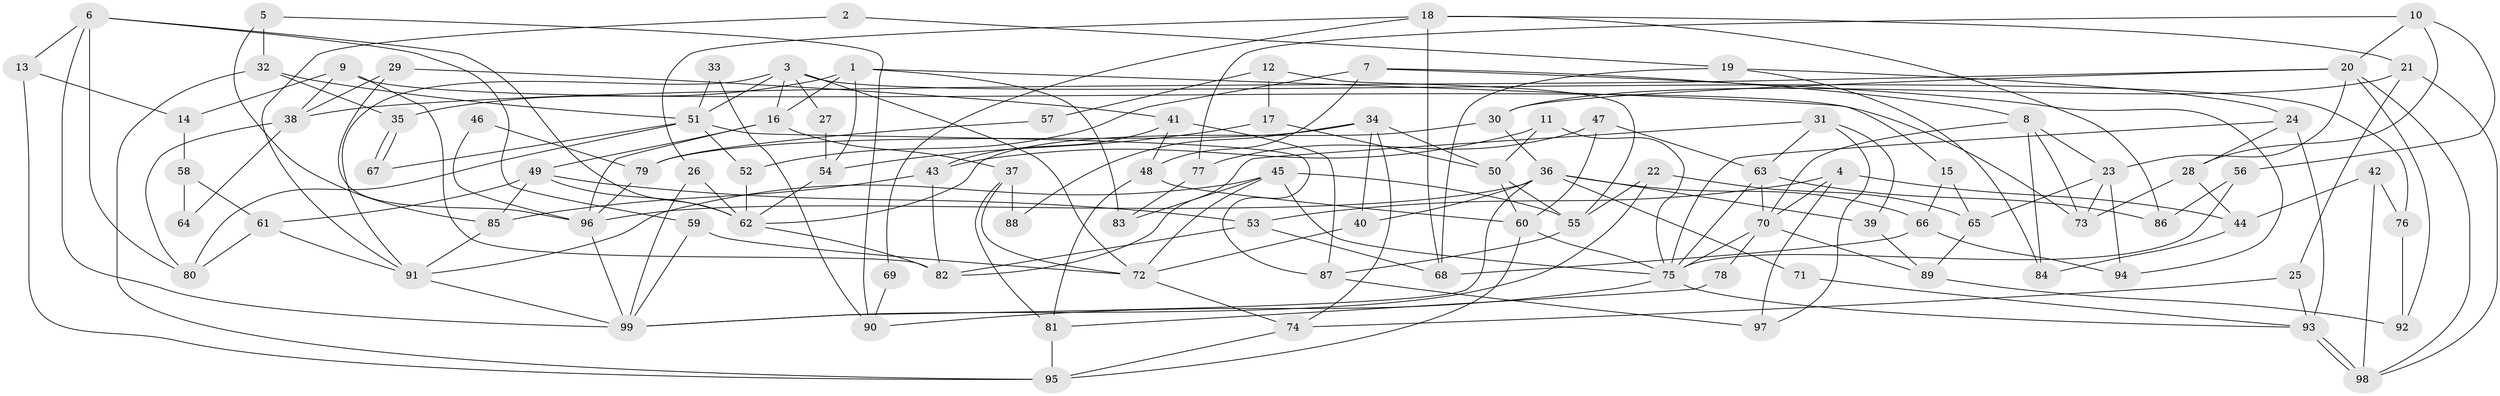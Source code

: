 // Generated by graph-tools (version 1.1) at 2025/11/02/27/25 16:11:24]
// undirected, 99 vertices, 198 edges
graph export_dot {
graph [start="1"]
  node [color=gray90,style=filled];
  1;
  2;
  3;
  4;
  5;
  6;
  7;
  8;
  9;
  10;
  11;
  12;
  13;
  14;
  15;
  16;
  17;
  18;
  19;
  20;
  21;
  22;
  23;
  24;
  25;
  26;
  27;
  28;
  29;
  30;
  31;
  32;
  33;
  34;
  35;
  36;
  37;
  38;
  39;
  40;
  41;
  42;
  43;
  44;
  45;
  46;
  47;
  48;
  49;
  50;
  51;
  52;
  53;
  54;
  55;
  56;
  57;
  58;
  59;
  60;
  61;
  62;
  63;
  64;
  65;
  66;
  67;
  68;
  69;
  70;
  71;
  72;
  73;
  74;
  75;
  76;
  77;
  78;
  79;
  80;
  81;
  82;
  83;
  84;
  85;
  86;
  87;
  88;
  89;
  90;
  91;
  92;
  93;
  94;
  95;
  96;
  97;
  98;
  99;
  1 -- 35;
  1 -- 15;
  1 -- 16;
  1 -- 54;
  1 -- 83;
  2 -- 19;
  2 -- 91;
  3 -- 16;
  3 -- 91;
  3 -- 27;
  3 -- 51;
  3 -- 72;
  3 -- 76;
  4 -- 53;
  4 -- 44;
  4 -- 70;
  4 -- 97;
  5 -- 32;
  5 -- 85;
  5 -- 90;
  6 -- 62;
  6 -- 80;
  6 -- 13;
  6 -- 59;
  6 -- 99;
  7 -- 52;
  7 -- 8;
  7 -- 48;
  7 -- 94;
  8 -- 23;
  8 -- 70;
  8 -- 73;
  8 -- 84;
  9 -- 73;
  9 -- 38;
  9 -- 14;
  9 -- 82;
  10 -- 28;
  10 -- 56;
  10 -- 20;
  10 -- 77;
  11 -- 50;
  11 -- 43;
  11 -- 75;
  12 -- 17;
  12 -- 55;
  12 -- 57;
  13 -- 95;
  13 -- 14;
  14 -- 58;
  15 -- 65;
  15 -- 66;
  16 -- 96;
  16 -- 37;
  16 -- 49;
  17 -- 54;
  17 -- 50;
  18 -- 26;
  18 -- 21;
  18 -- 68;
  18 -- 69;
  18 -- 86;
  19 -- 24;
  19 -- 68;
  19 -- 84;
  20 -- 30;
  20 -- 23;
  20 -- 38;
  20 -- 92;
  20 -- 98;
  21 -- 98;
  21 -- 25;
  21 -- 30;
  22 -- 55;
  22 -- 99;
  22 -- 65;
  23 -- 73;
  23 -- 65;
  23 -- 94;
  24 -- 93;
  24 -- 75;
  24 -- 28;
  25 -- 74;
  25 -- 93;
  26 -- 62;
  26 -- 99;
  27 -- 54;
  28 -- 44;
  28 -- 73;
  29 -- 41;
  29 -- 96;
  29 -- 38;
  30 -- 36;
  30 -- 62;
  31 -- 97;
  31 -- 39;
  31 -- 63;
  31 -- 82;
  32 -- 51;
  32 -- 95;
  32 -- 35;
  33 -- 90;
  33 -- 51;
  34 -- 40;
  34 -- 50;
  34 -- 74;
  34 -- 79;
  34 -- 88;
  35 -- 67;
  35 -- 67;
  36 -- 99;
  36 -- 66;
  36 -- 39;
  36 -- 40;
  36 -- 71;
  36 -- 96;
  37 -- 72;
  37 -- 81;
  37 -- 88;
  38 -- 64;
  38 -- 80;
  39 -- 89;
  40 -- 72;
  41 -- 48;
  41 -- 43;
  41 -- 87;
  42 -- 98;
  42 -- 76;
  42 -- 44;
  43 -- 82;
  43 -- 85;
  44 -- 84;
  45 -- 72;
  45 -- 75;
  45 -- 55;
  45 -- 83;
  45 -- 91;
  46 -- 96;
  46 -- 79;
  47 -- 77;
  47 -- 63;
  47 -- 60;
  48 -- 60;
  48 -- 81;
  49 -- 62;
  49 -- 53;
  49 -- 61;
  49 -- 85;
  50 -- 60;
  50 -- 55;
  51 -- 80;
  51 -- 52;
  51 -- 67;
  51 -- 87;
  52 -- 62;
  53 -- 82;
  53 -- 68;
  54 -- 62;
  55 -- 87;
  56 -- 86;
  56 -- 75;
  57 -- 79;
  58 -- 61;
  58 -- 64;
  59 -- 72;
  59 -- 99;
  60 -- 75;
  60 -- 95;
  61 -- 91;
  61 -- 80;
  62 -- 82;
  63 -- 70;
  63 -- 75;
  63 -- 86;
  65 -- 89;
  66 -- 68;
  66 -- 94;
  69 -- 90;
  70 -- 75;
  70 -- 78;
  70 -- 89;
  71 -- 93;
  72 -- 74;
  74 -- 95;
  75 -- 90;
  75 -- 93;
  76 -- 92;
  77 -- 83;
  78 -- 81;
  79 -- 96;
  81 -- 95;
  85 -- 91;
  87 -- 97;
  89 -- 92;
  91 -- 99;
  93 -- 98;
  93 -- 98;
  96 -- 99;
}
